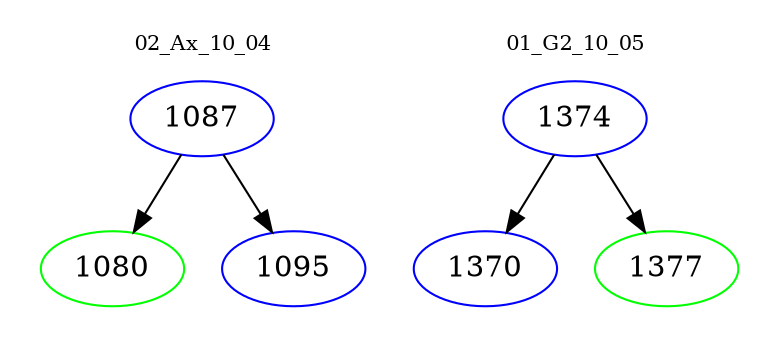 digraph{
subgraph cluster_0 {
color = white
label = "02_Ax_10_04";
fontsize=10;
T0_1087 [label="1087", color="blue"]
T0_1087 -> T0_1080 [color="black"]
T0_1080 [label="1080", color="green"]
T0_1087 -> T0_1095 [color="black"]
T0_1095 [label="1095", color="blue"]
}
subgraph cluster_1 {
color = white
label = "01_G2_10_05";
fontsize=10;
T1_1374 [label="1374", color="blue"]
T1_1374 -> T1_1370 [color="black"]
T1_1370 [label="1370", color="blue"]
T1_1374 -> T1_1377 [color="black"]
T1_1377 [label="1377", color="green"]
}
}
